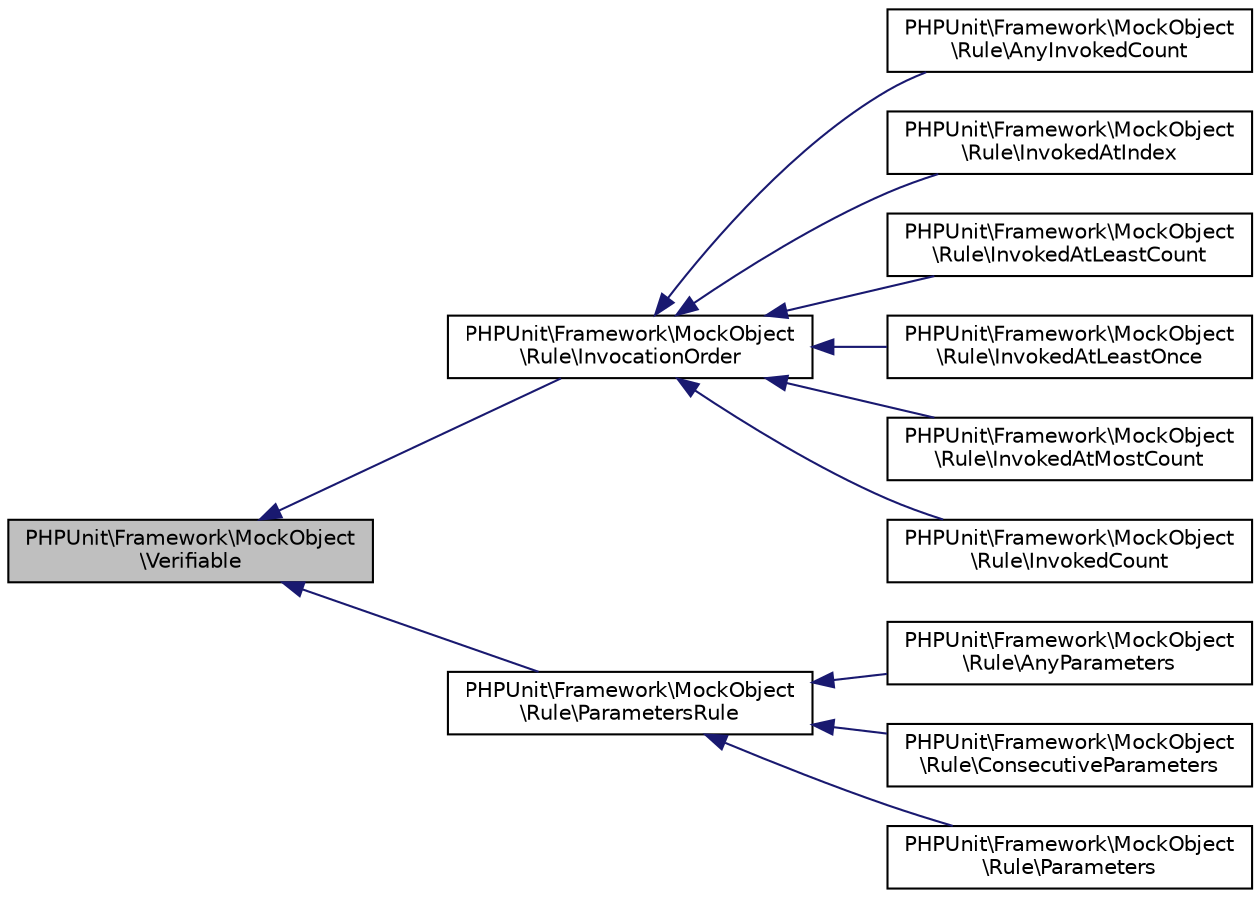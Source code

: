 digraph "PHPUnit\Framework\MockObject\Verifiable"
{
  edge [fontname="Helvetica",fontsize="10",labelfontname="Helvetica",labelfontsize="10"];
  node [fontname="Helvetica",fontsize="10",shape=record];
  rankdir="LR";
  Node0 [label="PHPUnit\\Framework\\MockObject\l\\Verifiable",height=0.2,width=0.4,color="black", fillcolor="grey75", style="filled", fontcolor="black"];
  Node0 -> Node1 [dir="back",color="midnightblue",fontsize="10",style="solid",fontname="Helvetica"];
  Node1 [label="PHPUnit\\Framework\\MockObject\l\\Rule\\InvocationOrder",height=0.2,width=0.4,color="black", fillcolor="white", style="filled",URL="$classPHPUnit_1_1Framework_1_1MockObject_1_1Rule_1_1InvocationOrder.html"];
  Node1 -> Node2 [dir="back",color="midnightblue",fontsize="10",style="solid",fontname="Helvetica"];
  Node2 [label="PHPUnit\\Framework\\MockObject\l\\Rule\\AnyInvokedCount",height=0.2,width=0.4,color="black", fillcolor="white", style="filled",URL="$classPHPUnit_1_1Framework_1_1MockObject_1_1Rule_1_1AnyInvokedCount.html"];
  Node1 -> Node3 [dir="back",color="midnightblue",fontsize="10",style="solid",fontname="Helvetica"];
  Node3 [label="PHPUnit\\Framework\\MockObject\l\\Rule\\InvokedAtIndex",height=0.2,width=0.4,color="black", fillcolor="white", style="filled",URL="$classPHPUnit_1_1Framework_1_1MockObject_1_1Rule_1_1InvokedAtIndex.html"];
  Node1 -> Node4 [dir="back",color="midnightblue",fontsize="10",style="solid",fontname="Helvetica"];
  Node4 [label="PHPUnit\\Framework\\MockObject\l\\Rule\\InvokedAtLeastCount",height=0.2,width=0.4,color="black", fillcolor="white", style="filled",URL="$classPHPUnit_1_1Framework_1_1MockObject_1_1Rule_1_1InvokedAtLeastCount.html"];
  Node1 -> Node5 [dir="back",color="midnightblue",fontsize="10",style="solid",fontname="Helvetica"];
  Node5 [label="PHPUnit\\Framework\\MockObject\l\\Rule\\InvokedAtLeastOnce",height=0.2,width=0.4,color="black", fillcolor="white", style="filled",URL="$classPHPUnit_1_1Framework_1_1MockObject_1_1Rule_1_1InvokedAtLeastOnce.html"];
  Node1 -> Node6 [dir="back",color="midnightblue",fontsize="10",style="solid",fontname="Helvetica"];
  Node6 [label="PHPUnit\\Framework\\MockObject\l\\Rule\\InvokedAtMostCount",height=0.2,width=0.4,color="black", fillcolor="white", style="filled",URL="$classPHPUnit_1_1Framework_1_1MockObject_1_1Rule_1_1InvokedAtMostCount.html"];
  Node1 -> Node7 [dir="back",color="midnightblue",fontsize="10",style="solid",fontname="Helvetica"];
  Node7 [label="PHPUnit\\Framework\\MockObject\l\\Rule\\InvokedCount",height=0.2,width=0.4,color="black", fillcolor="white", style="filled",URL="$classPHPUnit_1_1Framework_1_1MockObject_1_1Rule_1_1InvokedCount.html"];
  Node0 -> Node8 [dir="back",color="midnightblue",fontsize="10",style="solid",fontname="Helvetica"];
  Node8 [label="PHPUnit\\Framework\\MockObject\l\\Rule\\ParametersRule",height=0.2,width=0.4,color="black", fillcolor="white", style="filled",URL="$interfacePHPUnit_1_1Framework_1_1MockObject_1_1Rule_1_1ParametersRule.html"];
  Node8 -> Node9 [dir="back",color="midnightblue",fontsize="10",style="solid",fontname="Helvetica"];
  Node9 [label="PHPUnit\\Framework\\MockObject\l\\Rule\\AnyParameters",height=0.2,width=0.4,color="black", fillcolor="white", style="filled",URL="$classPHPUnit_1_1Framework_1_1MockObject_1_1Rule_1_1AnyParameters.html"];
  Node8 -> Node10 [dir="back",color="midnightblue",fontsize="10",style="solid",fontname="Helvetica"];
  Node10 [label="PHPUnit\\Framework\\MockObject\l\\Rule\\ConsecutiveParameters",height=0.2,width=0.4,color="black", fillcolor="white", style="filled",URL="$classPHPUnit_1_1Framework_1_1MockObject_1_1Rule_1_1ConsecutiveParameters.html"];
  Node8 -> Node11 [dir="back",color="midnightblue",fontsize="10",style="solid",fontname="Helvetica"];
  Node11 [label="PHPUnit\\Framework\\MockObject\l\\Rule\\Parameters",height=0.2,width=0.4,color="black", fillcolor="white", style="filled",URL="$classPHPUnit_1_1Framework_1_1MockObject_1_1Rule_1_1Parameters.html"];
}
